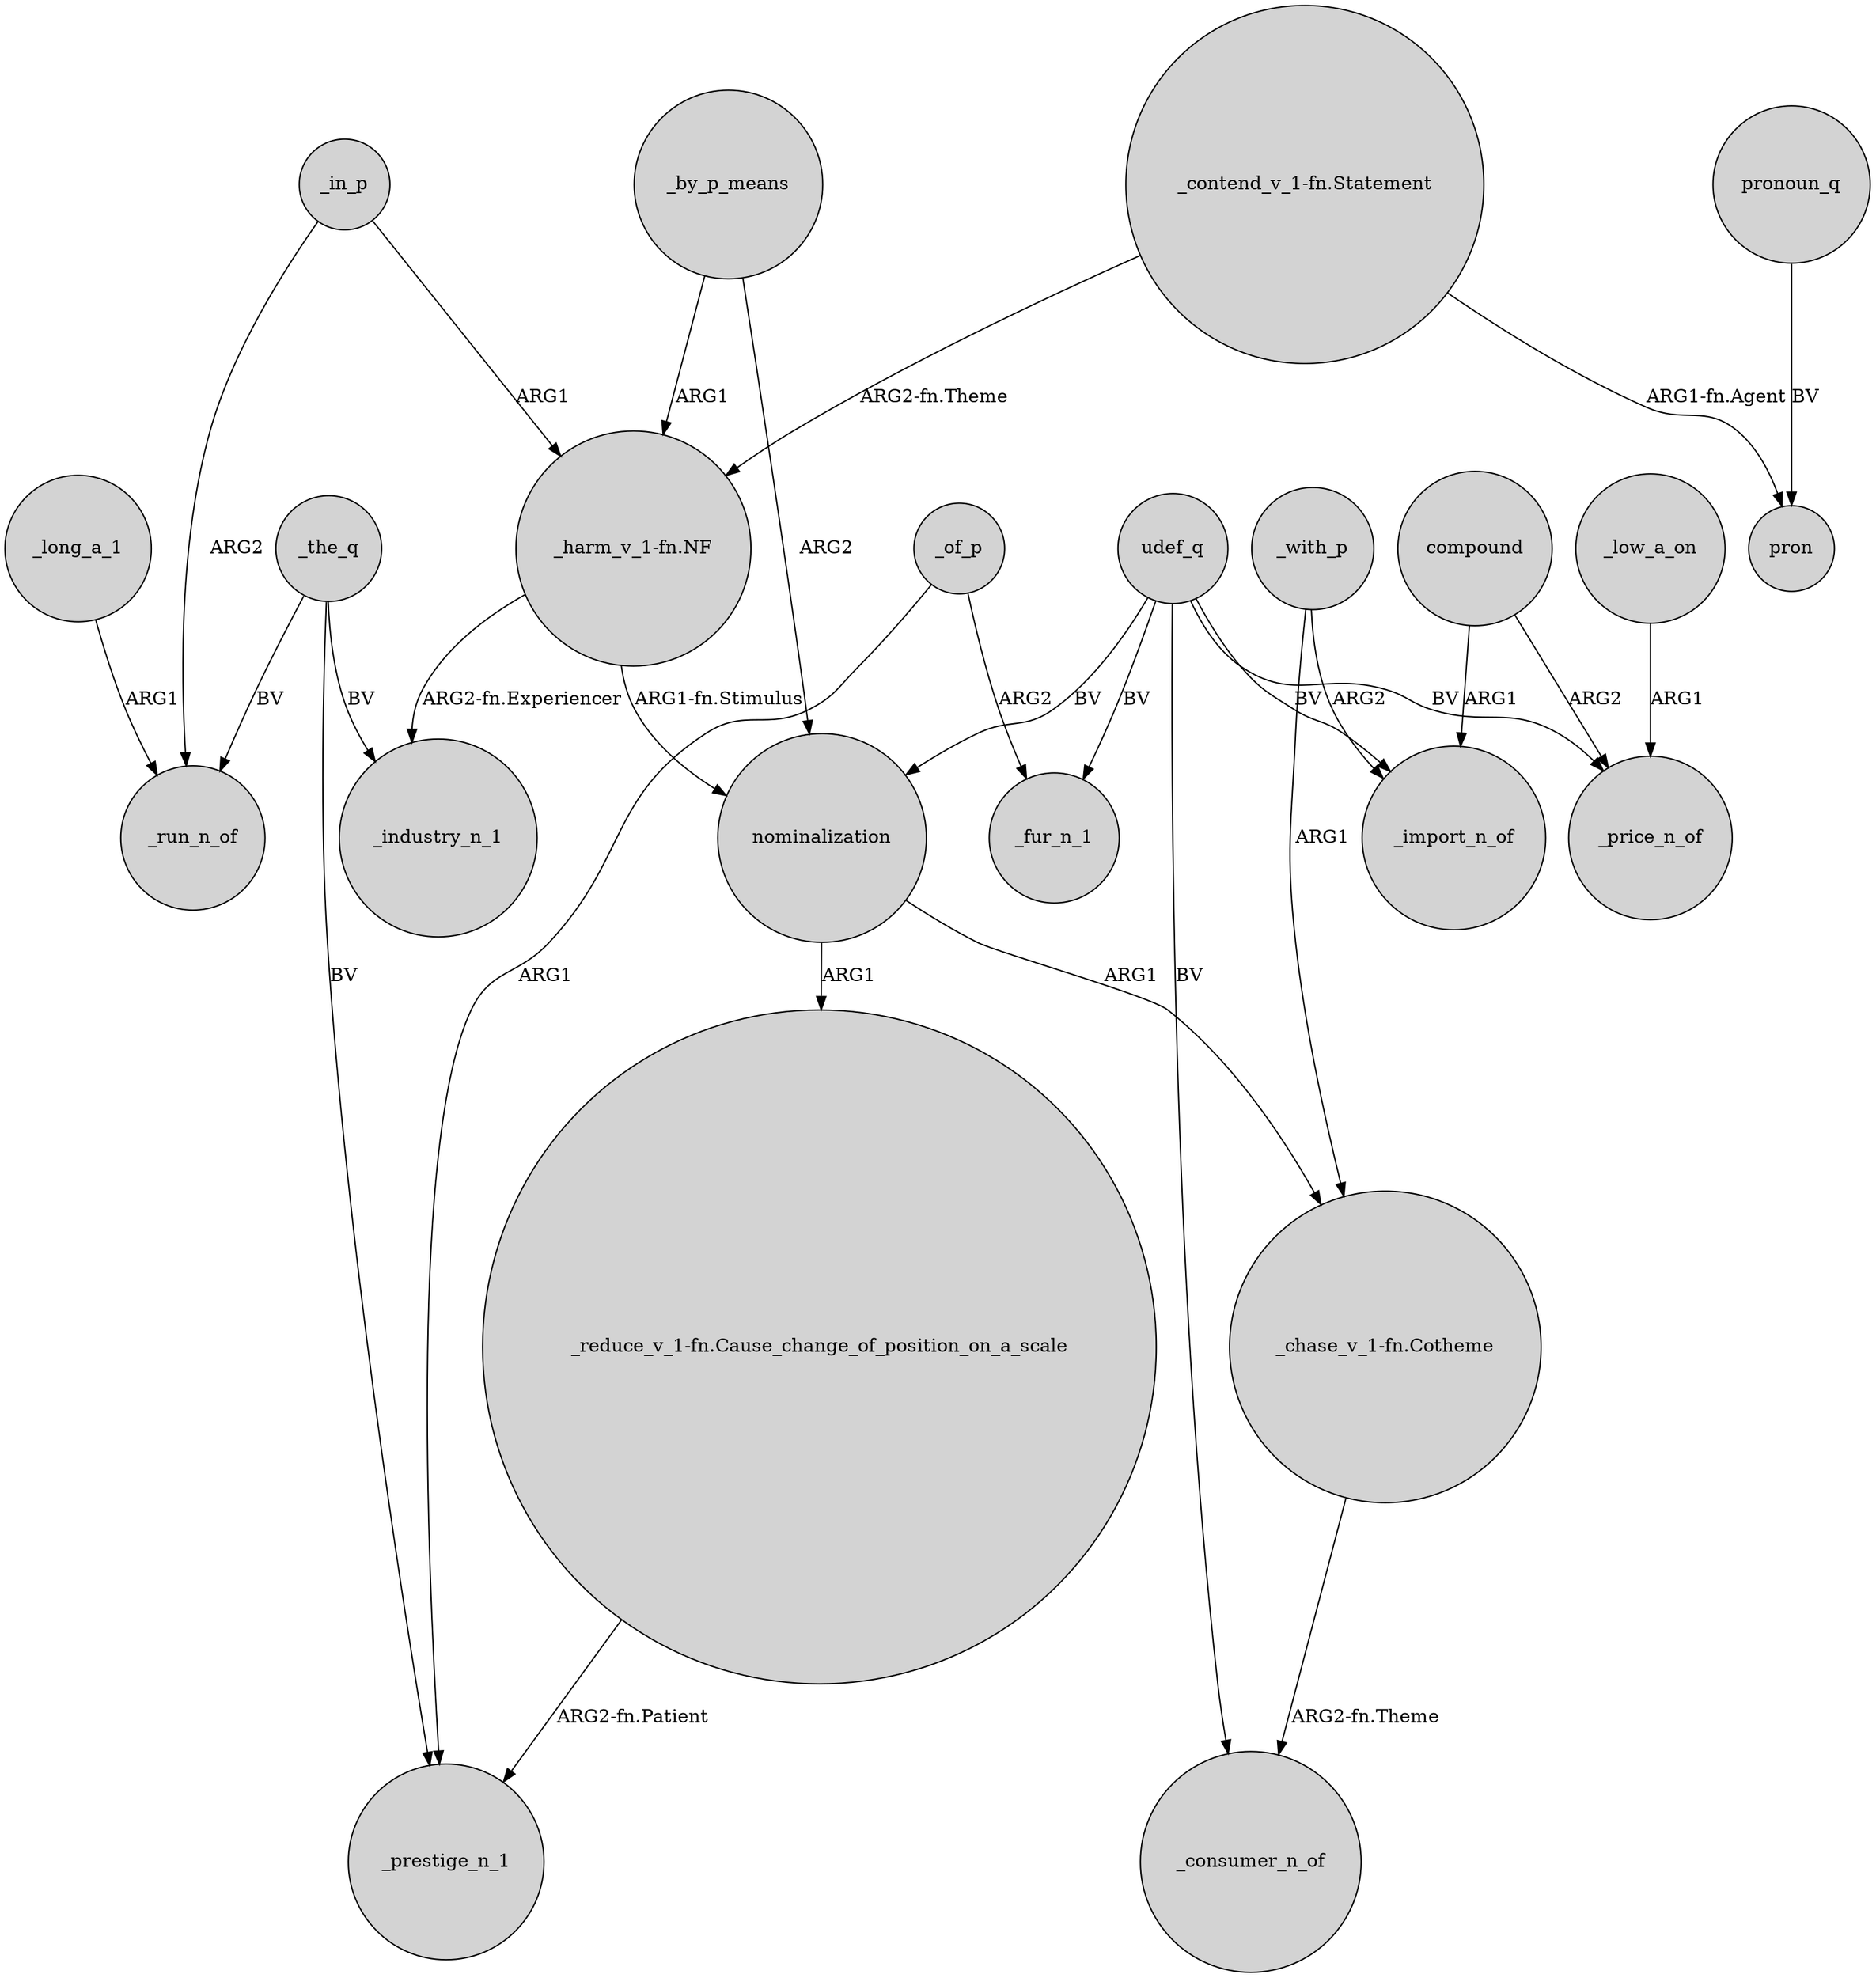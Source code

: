 digraph {
	node [shape=circle style=filled]
	_long_a_1 -> _run_n_of [label=ARG1]
	compound -> _price_n_of [label=ARG2]
	udef_q -> _price_n_of [label=BV]
	_by_p_means -> nominalization [label=ARG2]
	_in_p -> _run_n_of [label=ARG2]
	"_chase_v_1-fn.Cotheme" -> _consumer_n_of [label="ARG2-fn.Theme"]
	nominalization -> "_chase_v_1-fn.Cotheme" [label=ARG1]
	_with_p -> _import_n_of [label=ARG2]
	_in_p -> "_harm_v_1-fn.NF" [label=ARG1]
	"_reduce_v_1-fn.Cause_change_of_position_on_a_scale" -> _prestige_n_1 [label="ARG2-fn.Patient"]
	"_contend_v_1-fn.Statement" -> pron [label="ARG1-fn.Agent"]
	nominalization -> "_reduce_v_1-fn.Cause_change_of_position_on_a_scale" [label=ARG1]
	_the_q -> _industry_n_1 [label=BV]
	"_contend_v_1-fn.Statement" -> "_harm_v_1-fn.NF" [label="ARG2-fn.Theme"]
	pronoun_q -> pron [label=BV]
	_with_p -> "_chase_v_1-fn.Cotheme" [label=ARG1]
	_by_p_means -> "_harm_v_1-fn.NF" [label=ARG1]
	udef_q -> _consumer_n_of [label=BV]
	udef_q -> nominalization [label=BV]
	udef_q -> _import_n_of [label=BV]
	"_harm_v_1-fn.NF" -> _industry_n_1 [label="ARG2-fn.Experiencer"]
	_the_q -> _run_n_of [label=BV]
	_of_p -> _prestige_n_1 [label=ARG1]
	_low_a_on -> _price_n_of [label=ARG1]
	udef_q -> _fur_n_1 [label=BV]
	_the_q -> _prestige_n_1 [label=BV]
	compound -> _import_n_of [label=ARG1]
	_of_p -> _fur_n_1 [label=ARG2]
	"_harm_v_1-fn.NF" -> nominalization [label="ARG1-fn.Stimulus"]
}
